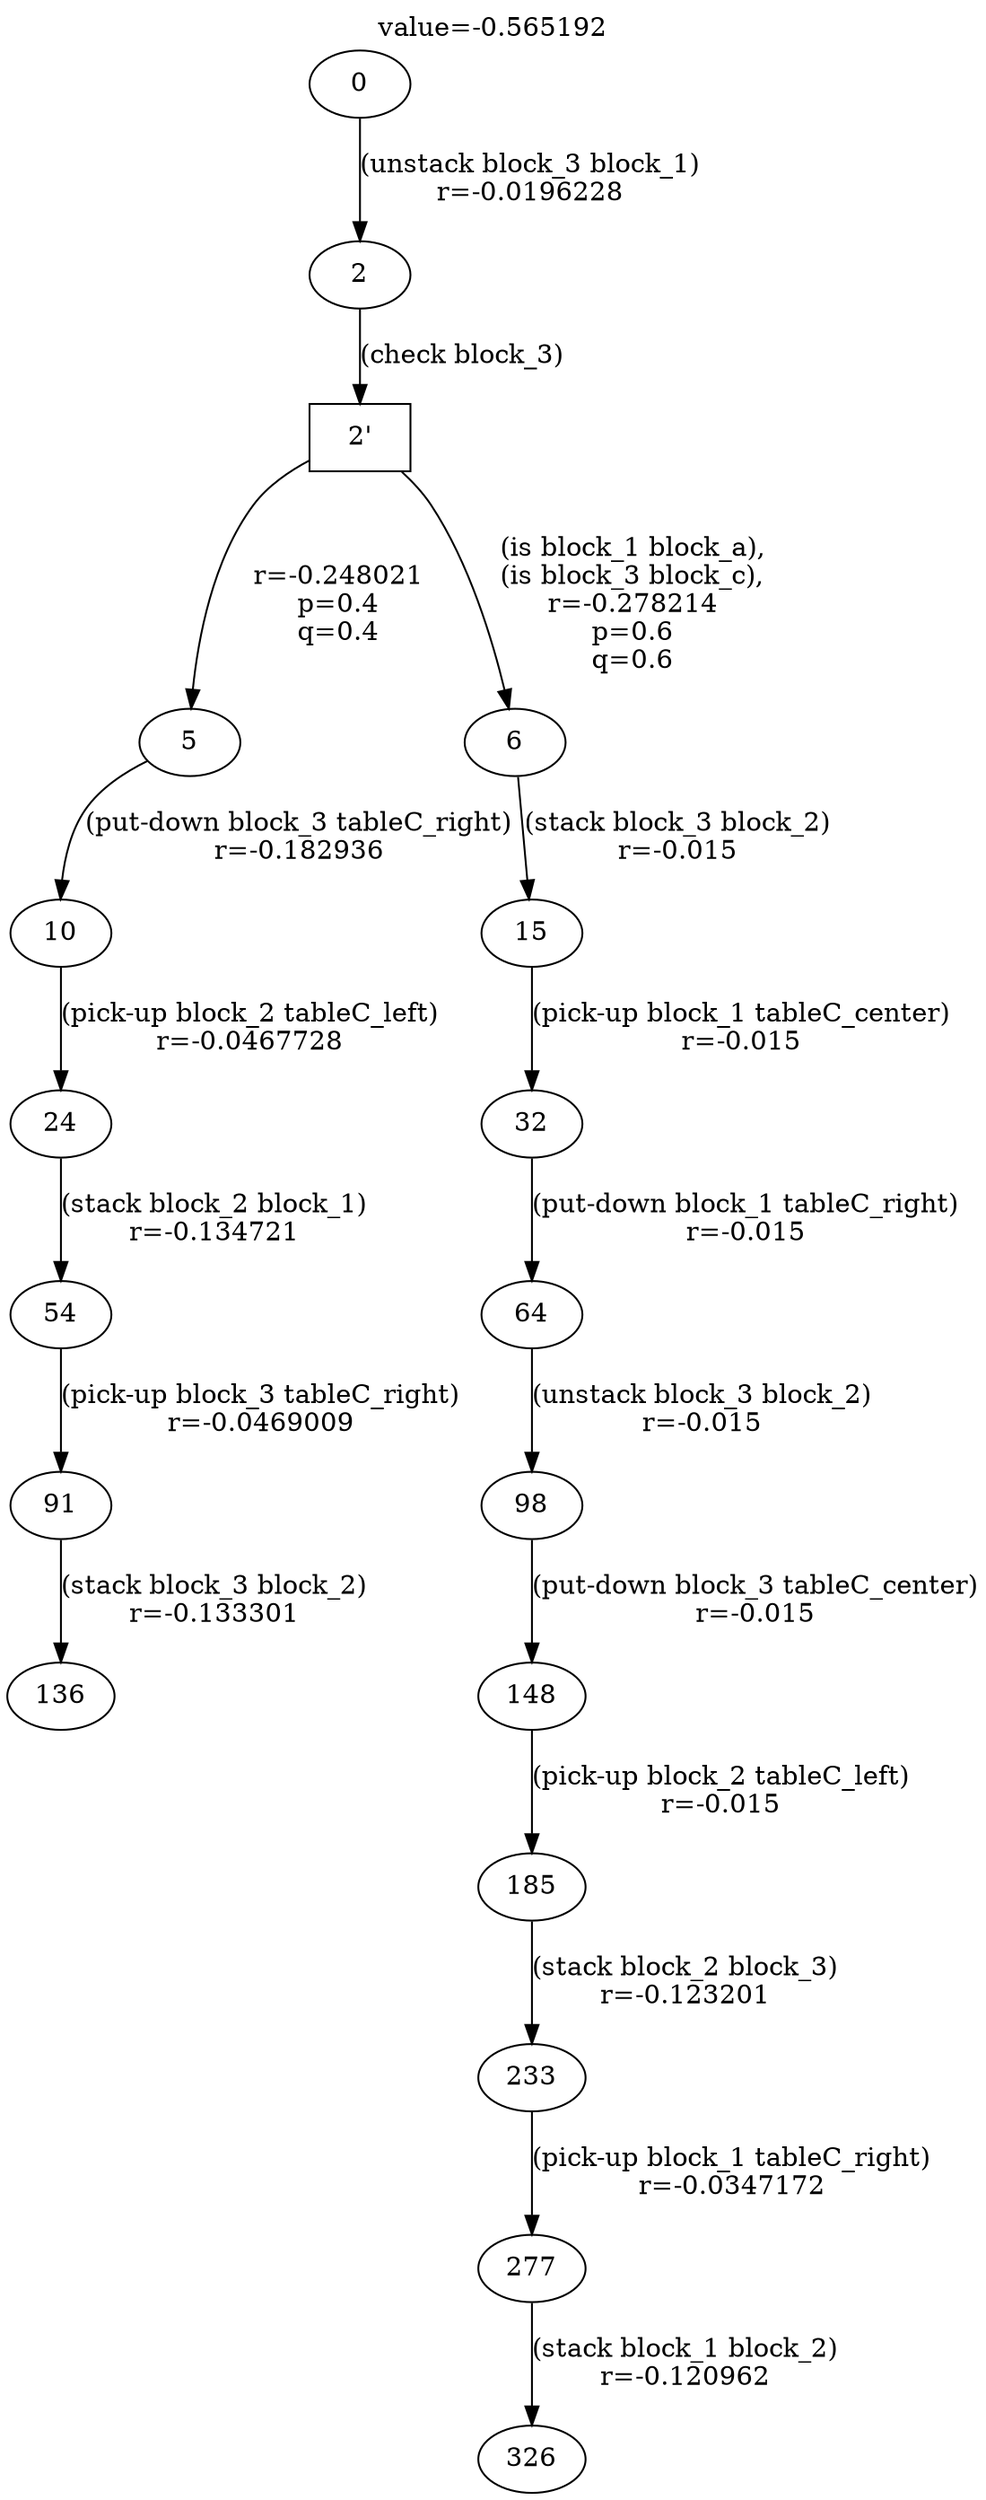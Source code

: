 digraph g{
label="value=-0.565192"
labelloc=top
0->2 [ label="(unstack block_3 block_1)
r=-0.0196228" ];
"2'" [ shape=box ] ;
2->"2'" [ label="(check block_3)" ];
"2'"->5 [ label="
r=-0.248021
p=0.4
q=0.4" ];
5->10 [ label="(put-down block_3 tableC_right)
r=-0.182936" ];
10->24 [ label="(pick-up block_2 tableC_left)
r=-0.0467728" ];
24->54 [ label="(stack block_2 block_1)
r=-0.134721" ];
54->91 [ label="(pick-up block_3 tableC_right)
r=-0.0469009" ];
91->136 [ label="(stack block_3 block_2)
r=-0.133301" ];
"2'"->6 [ label="
(is block_1 block_a),
(is block_3 block_c),
r=-0.278214
p=0.6
q=0.6" ];
6->15 [ label="(stack block_3 block_2)
r=-0.015" ];
15->32 [ label="(pick-up block_1 tableC_center)
r=-0.015" ];
32->64 [ label="(put-down block_1 tableC_right)
r=-0.015" ];
64->98 [ label="(unstack block_3 block_2)
r=-0.015" ];
98->148 [ label="(put-down block_3 tableC_center)
r=-0.015" ];
148->185 [ label="(pick-up block_2 tableC_left)
r=-0.015" ];
185->233 [ label="(stack block_2 block_3)
r=-0.123201" ];
233->277 [ label="(pick-up block_1 tableC_right)
r=-0.0347172" ];
277->326 [ label="(stack block_1 block_2)
r=-0.120962" ];
}
